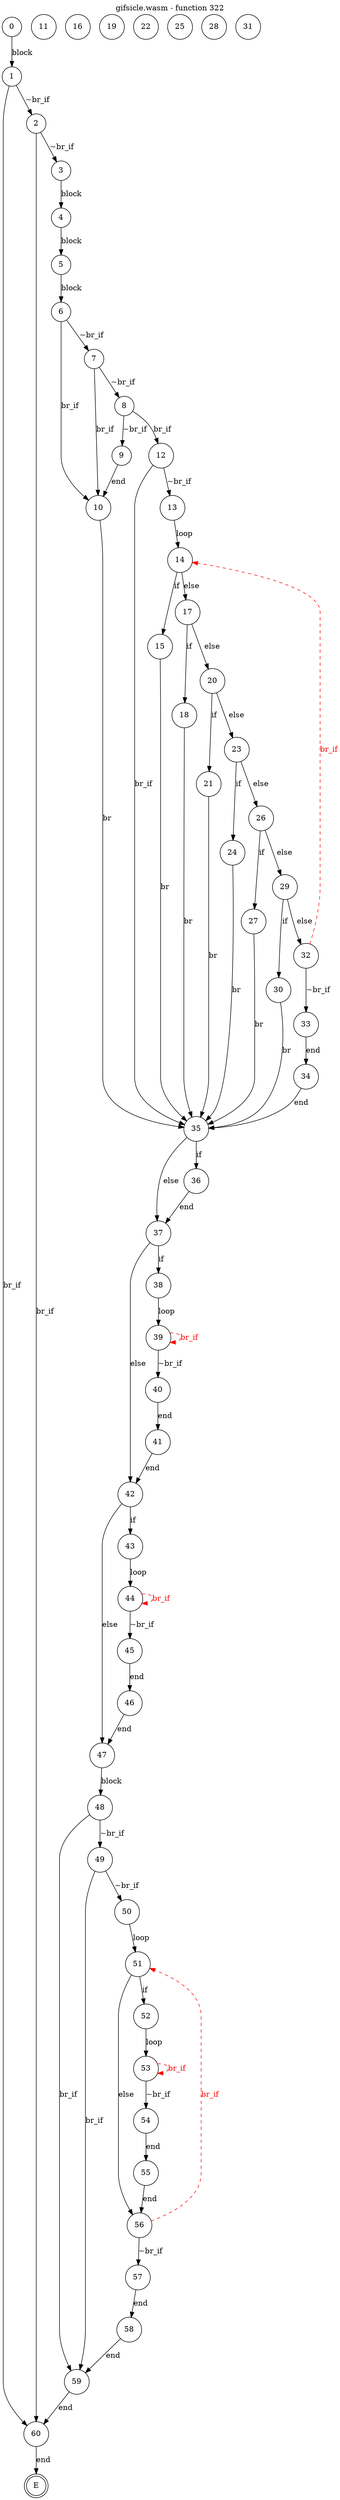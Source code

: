 digraph finite_state_machine {
    label = "gifsicle.wasm - function 322"
    labelloc =  t
    labelfontsize = 16
    labelfontcolor = black
    labelfontname = "Helvetica"
    node [shape = doublecircle]; E ;
node [shape=circle, fontcolor=black, style="", label="0"]0
node [shape=circle, fontcolor=black, style="", label="1"]1
node [shape=circle, fontcolor=black, style="", label="2"]2
node [shape=circle, fontcolor=black, style="", label="3"]3
node [shape=circle, fontcolor=black, style="", label="4"]4
node [shape=circle, fontcolor=black, style="", label="5"]5
node [shape=circle, fontcolor=black, style="", label="6"]6
node [shape=circle, fontcolor=black, style="", label="7"]7
node [shape=circle, fontcolor=black, style="", label="8"]8
node [shape=circle, fontcolor=black, style="", label="9"]9
node [shape=circle, fontcolor=black, style="", label="10"]10
node [shape=circle, fontcolor=black, style="", label="11"]11
node [shape=circle, fontcolor=black, style="", label="12"]12
node [shape=circle, fontcolor=black, style="", label="13"]13
node [shape=circle, fontcolor=black, style="", label="14"]14
node [shape=circle, fontcolor=black, style="", label="15"]15
node [shape=circle, fontcolor=black, style="", label="16"]16
node [shape=circle, fontcolor=black, style="", label="17"]17
node [shape=circle, fontcolor=black, style="", label="18"]18
node [shape=circle, fontcolor=black, style="", label="19"]19
node [shape=circle, fontcolor=black, style="", label="20"]20
node [shape=circle, fontcolor=black, style="", label="21"]21
node [shape=circle, fontcolor=black, style="", label="22"]22
node [shape=circle, fontcolor=black, style="", label="23"]23
node [shape=circle, fontcolor=black, style="", label="24"]24
node [shape=circle, fontcolor=black, style="", label="25"]25
node [shape=circle, fontcolor=black, style="", label="26"]26
node [shape=circle, fontcolor=black, style="", label="27"]27
node [shape=circle, fontcolor=black, style="", label="28"]28
node [shape=circle, fontcolor=black, style="", label="29"]29
node [shape=circle, fontcolor=black, style="", label="30"]30
node [shape=circle, fontcolor=black, style="", label="31"]31
node [shape=circle, fontcolor=black, style="", label="32"]32
node [shape=circle, fontcolor=black, style="", label="33"]33
node [shape=circle, fontcolor=black, style="", label="34"]34
node [shape=circle, fontcolor=black, style="", label="35"]35
node [shape=circle, fontcolor=black, style="", label="36"]36
node [shape=circle, fontcolor=black, style="", label="37"]37
node [shape=circle, fontcolor=black, style="", label="38"]38
node [shape=circle, fontcolor=black, style="", label="39"]39
node [shape=circle, fontcolor=black, style="", label="40"]40
node [shape=circle, fontcolor=black, style="", label="41"]41
node [shape=circle, fontcolor=black, style="", label="42"]42
node [shape=circle, fontcolor=black, style="", label="43"]43
node [shape=circle, fontcolor=black, style="", label="44"]44
node [shape=circle, fontcolor=black, style="", label="45"]45
node [shape=circle, fontcolor=black, style="", label="46"]46
node [shape=circle, fontcolor=black, style="", label="47"]47
node [shape=circle, fontcolor=black, style="", label="48"]48
node [shape=circle, fontcolor=black, style="", label="49"]49
node [shape=circle, fontcolor=black, style="", label="50"]50
node [shape=circle, fontcolor=black, style="", label="51"]51
node [shape=circle, fontcolor=black, style="", label="52"]52
node [shape=circle, fontcolor=black, style="", label="53"]53
node [shape=circle, fontcolor=black, style="", label="54"]54
node [shape=circle, fontcolor=black, style="", label="55"]55
node [shape=circle, fontcolor=black, style="", label="56"]56
node [shape=circle, fontcolor=black, style="", label="57"]57
node [shape=circle, fontcolor=black, style="", label="58"]58
node [shape=circle, fontcolor=black, style="", label="59"]59
node [shape=circle, fontcolor=black, style="", label="60"]60
node [shape=circle, fontcolor=black, style="", label="E"]E
    0 -> 1[label="block"];
    1 -> 2[label="~br_if"];
    1 -> 60[label="br_if"];
    2 -> 3[label="~br_if"];
    2 -> 60[label="br_if"];
    3 -> 4[label="block"];
    4 -> 5[label="block"];
    5 -> 6[label="block"];
    6 -> 7[label="~br_if"];
    6 -> 10[label="br_if"];
    7 -> 8[label="~br_if"];
    7 -> 10[label="br_if"];
    8 -> 9[label="~br_if"];
    8 -> 12[label="br_if"];
    9 -> 10[label="end"];
    10 -> 35[label="br"];
    12 -> 13[label="~br_if"];
    12 -> 35[label="br_if"];
    13 -> 14[label="loop"];
    14 -> 15[label="if"];
    14 -> 17[label="else"];
    15 -> 35[label="br"];
    17 -> 18[label="if"];
    17 -> 20[label="else"];
    18 -> 35[label="br"];
    20 -> 21[label="if"];
    20 -> 23[label="else"];
    21 -> 35[label="br"];
    23 -> 24[label="if"];
    23 -> 26[label="else"];
    24 -> 35[label="br"];
    26 -> 27[label="if"];
    26 -> 29[label="else"];
    27 -> 35[label="br"];
    29 -> 30[label="if"];
    29 -> 32[label="else"];
    30 -> 35[label="br"];
    32 -> 33[label="~br_if"];
    32 -> 14[style="dashed" color="red" fontcolor="red" label="br_if"];
    33 -> 34[label="end"];
    34 -> 35[label="end"];
    35 -> 36[label="if"];
    35 -> 37[label="else"];
    36 -> 37[label="end"];
    37 -> 38[label="if"];
    37 -> 42[label="else"];
    38 -> 39[label="loop"];
    39 -> 40[label="~br_if"];
    39 -> 39[style="dashed" color="red" fontcolor="red" label="br_if"];
    40 -> 41[label="end"];
    41 -> 42[label="end"];
    42 -> 43[label="if"];
    42 -> 47[label="else"];
    43 -> 44[label="loop"];
    44 -> 45[label="~br_if"];
    44 -> 44[style="dashed" color="red" fontcolor="red" label="br_if"];
    45 -> 46[label="end"];
    46 -> 47[label="end"];
    47 -> 48[label="block"];
    48 -> 49[label="~br_if"];
    48 -> 59[label="br_if"];
    49 -> 50[label="~br_if"];
    49 -> 59[label="br_if"];
    50 -> 51[label="loop"];
    51 -> 52[label="if"];
    51 -> 56[label="else"];
    52 -> 53[label="loop"];
    53 -> 54[label="~br_if"];
    53 -> 53[style="dashed" color="red" fontcolor="red" label="br_if"];
    54 -> 55[label="end"];
    55 -> 56[label="end"];
    56 -> 57[label="~br_if"];
    56 -> 51[style="dashed" color="red" fontcolor="red" label="br_if"];
    57 -> 58[label="end"];
    58 -> 59[label="end"];
    59 -> 60[label="end"];
    60 -> E[label="end"];
}
